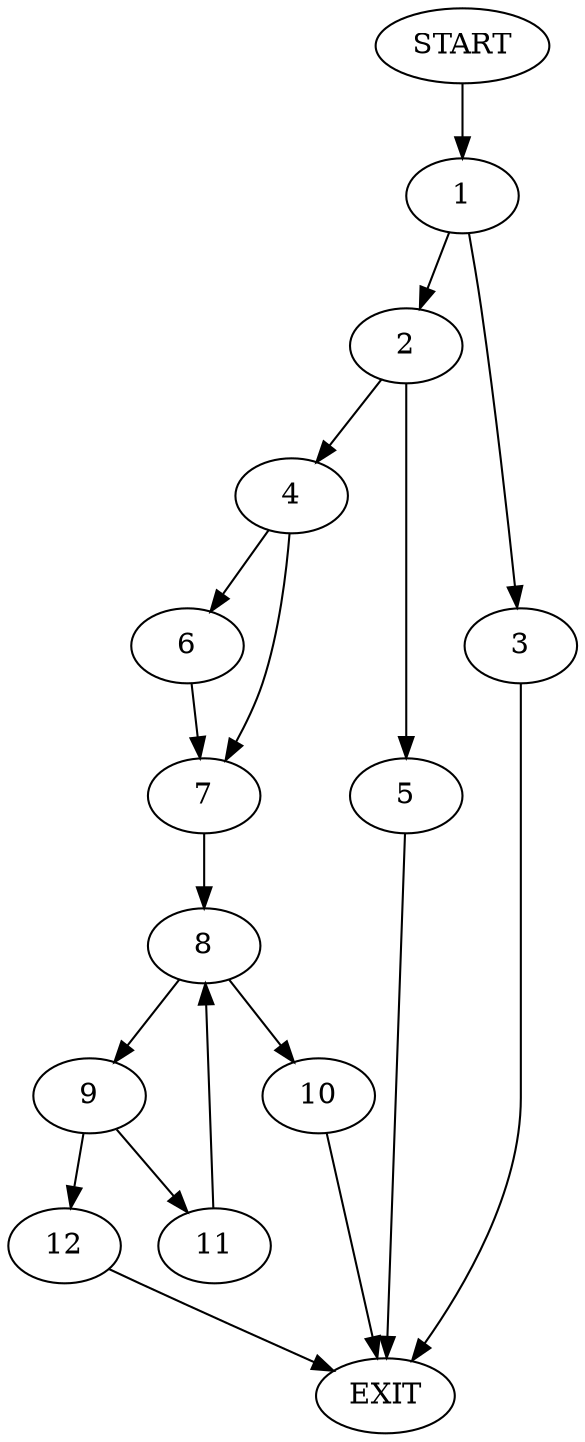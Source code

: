 digraph {
0 [label="START"]
13 [label="EXIT"]
0 -> 1
1 -> 2
1 -> 3
2 -> 4
2 -> 5
3 -> 13
4 -> 6
4 -> 7
5 -> 13
7 -> 8
6 -> 7
8 -> 9
8 -> 10
10 -> 13
9 -> 11
9 -> 12
11 -> 8
12 -> 13
}
